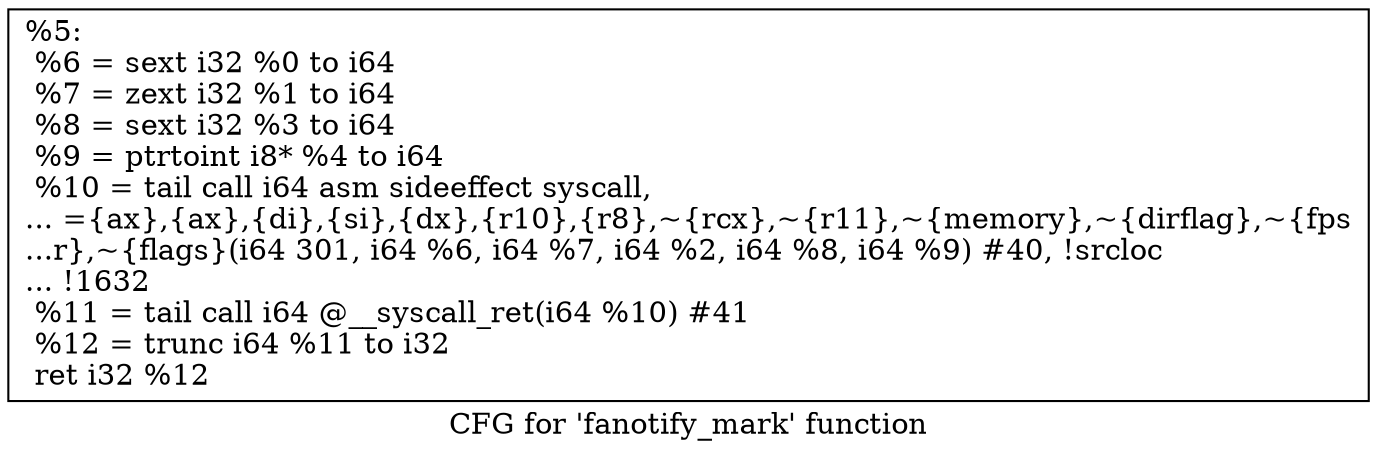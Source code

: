 digraph "CFG for 'fanotify_mark' function" {
	label="CFG for 'fanotify_mark' function";

	Node0x11620b0 [shape=record,label="{%5:\l  %6 = sext i32 %0 to i64\l  %7 = zext i32 %1 to i64\l  %8 = sext i32 %3 to i64\l  %9 = ptrtoint i8* %4 to i64\l  %10 = tail call i64 asm sideeffect syscall,\l... =\{ax\},\{ax\},\{di\},\{si\},\{dx\},\{r10\},\{r8\},~\{rcx\},~\{r11\},~\{memory\},~\{dirflag\},~\{fps\l...r\},~\{flags\}(i64 301, i64 %6, i64 %7, i64 %2, i64 %8, i64 %9) #40, !srcloc\l... !1632\l  %11 = tail call i64 @__syscall_ret(i64 %10) #41\l  %12 = trunc i64 %11 to i32\l  ret i32 %12\l}"];
}
